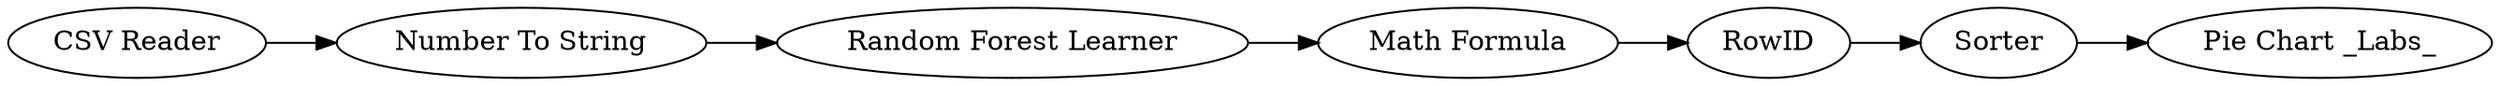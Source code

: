 digraph {
	18 -> 19
	12 -> 14
	14 -> 18
	1 -> 9
	9 -> 10
	10 -> 12
	1 [label="CSV Reader"]
	9 [label="Number To String"]
	18 [label=Sorter]
	10 [label="Random Forest Learner"]
	14 [label=RowID]
	12 [label="Math Formula"]
	19 [label="Pie Chart _Labs_"]
	rankdir=LR
}
